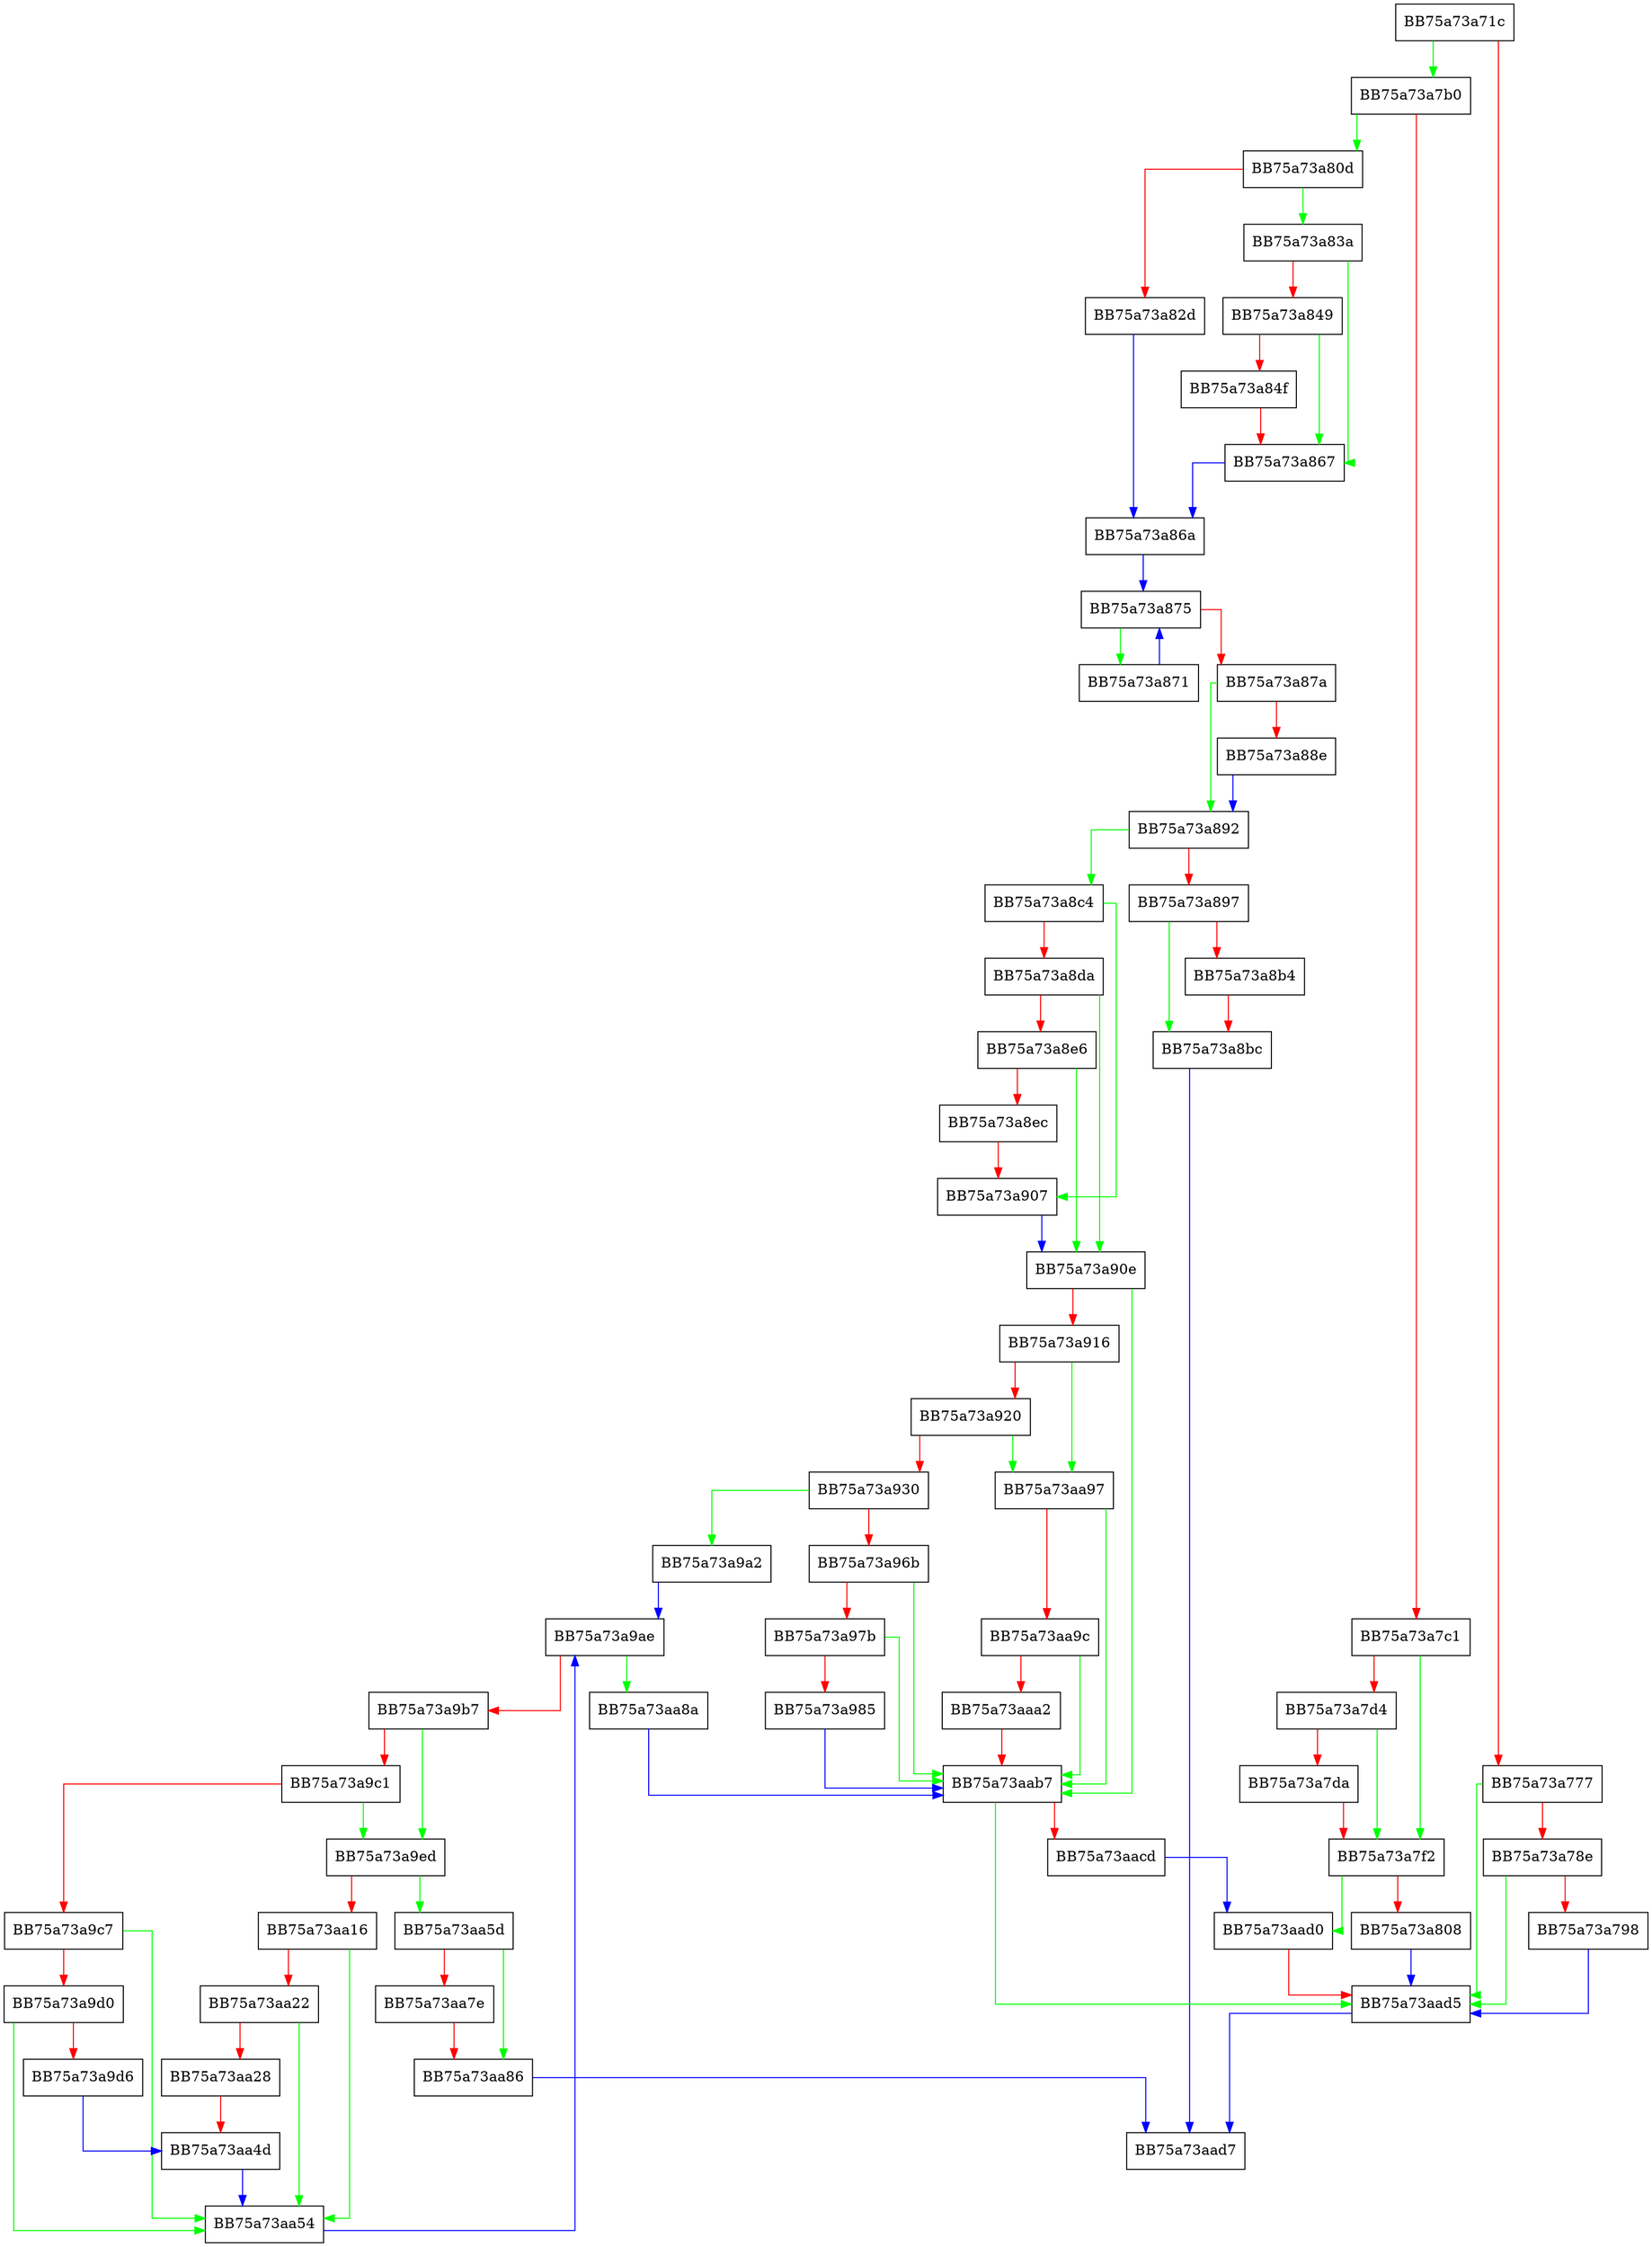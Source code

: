 digraph ResolveUrlToIp {
  node [shape="box"];
  graph [splines=ortho];
  BB75a73a71c -> BB75a73a7b0 [color="green"];
  BB75a73a71c -> BB75a73a777 [color="red"];
  BB75a73a777 -> BB75a73aad5 [color="green"];
  BB75a73a777 -> BB75a73a78e [color="red"];
  BB75a73a78e -> BB75a73aad5 [color="green"];
  BB75a73a78e -> BB75a73a798 [color="red"];
  BB75a73a798 -> BB75a73aad5 [color="blue"];
  BB75a73a7b0 -> BB75a73a80d [color="green"];
  BB75a73a7b0 -> BB75a73a7c1 [color="red"];
  BB75a73a7c1 -> BB75a73a7f2 [color="green"];
  BB75a73a7c1 -> BB75a73a7d4 [color="red"];
  BB75a73a7d4 -> BB75a73a7f2 [color="green"];
  BB75a73a7d4 -> BB75a73a7da [color="red"];
  BB75a73a7da -> BB75a73a7f2 [color="red"];
  BB75a73a7f2 -> BB75a73aad0 [color="green"];
  BB75a73a7f2 -> BB75a73a808 [color="red"];
  BB75a73a808 -> BB75a73aad5 [color="blue"];
  BB75a73a80d -> BB75a73a83a [color="green"];
  BB75a73a80d -> BB75a73a82d [color="red"];
  BB75a73a82d -> BB75a73a86a [color="blue"];
  BB75a73a83a -> BB75a73a867 [color="green"];
  BB75a73a83a -> BB75a73a849 [color="red"];
  BB75a73a849 -> BB75a73a867 [color="green"];
  BB75a73a849 -> BB75a73a84f [color="red"];
  BB75a73a84f -> BB75a73a867 [color="red"];
  BB75a73a867 -> BB75a73a86a [color="blue"];
  BB75a73a86a -> BB75a73a875 [color="blue"];
  BB75a73a871 -> BB75a73a875 [color="blue"];
  BB75a73a875 -> BB75a73a871 [color="green"];
  BB75a73a875 -> BB75a73a87a [color="red"];
  BB75a73a87a -> BB75a73a892 [color="green"];
  BB75a73a87a -> BB75a73a88e [color="red"];
  BB75a73a88e -> BB75a73a892 [color="blue"];
  BB75a73a892 -> BB75a73a8c4 [color="green"];
  BB75a73a892 -> BB75a73a897 [color="red"];
  BB75a73a897 -> BB75a73a8bc [color="green"];
  BB75a73a897 -> BB75a73a8b4 [color="red"];
  BB75a73a8b4 -> BB75a73a8bc [color="red"];
  BB75a73a8bc -> BB75a73aad7 [color="blue"];
  BB75a73a8c4 -> BB75a73a907 [color="green"];
  BB75a73a8c4 -> BB75a73a8da [color="red"];
  BB75a73a8da -> BB75a73a90e [color="green"];
  BB75a73a8da -> BB75a73a8e6 [color="red"];
  BB75a73a8e6 -> BB75a73a90e [color="green"];
  BB75a73a8e6 -> BB75a73a8ec [color="red"];
  BB75a73a8ec -> BB75a73a907 [color="red"];
  BB75a73a907 -> BB75a73a90e [color="blue"];
  BB75a73a90e -> BB75a73aab7 [color="green"];
  BB75a73a90e -> BB75a73a916 [color="red"];
  BB75a73a916 -> BB75a73aa97 [color="green"];
  BB75a73a916 -> BB75a73a920 [color="red"];
  BB75a73a920 -> BB75a73aa97 [color="green"];
  BB75a73a920 -> BB75a73a930 [color="red"];
  BB75a73a930 -> BB75a73a9a2 [color="green"];
  BB75a73a930 -> BB75a73a96b [color="red"];
  BB75a73a96b -> BB75a73aab7 [color="green"];
  BB75a73a96b -> BB75a73a97b [color="red"];
  BB75a73a97b -> BB75a73aab7 [color="green"];
  BB75a73a97b -> BB75a73a985 [color="red"];
  BB75a73a985 -> BB75a73aab7 [color="blue"];
  BB75a73a9a2 -> BB75a73a9ae [color="blue"];
  BB75a73a9ae -> BB75a73aa8a [color="green"];
  BB75a73a9ae -> BB75a73a9b7 [color="red"];
  BB75a73a9b7 -> BB75a73a9ed [color="green"];
  BB75a73a9b7 -> BB75a73a9c1 [color="red"];
  BB75a73a9c1 -> BB75a73a9ed [color="green"];
  BB75a73a9c1 -> BB75a73a9c7 [color="red"];
  BB75a73a9c7 -> BB75a73aa54 [color="green"];
  BB75a73a9c7 -> BB75a73a9d0 [color="red"];
  BB75a73a9d0 -> BB75a73aa54 [color="green"];
  BB75a73a9d0 -> BB75a73a9d6 [color="red"];
  BB75a73a9d6 -> BB75a73aa4d [color="blue"];
  BB75a73a9ed -> BB75a73aa5d [color="green"];
  BB75a73a9ed -> BB75a73aa16 [color="red"];
  BB75a73aa16 -> BB75a73aa54 [color="green"];
  BB75a73aa16 -> BB75a73aa22 [color="red"];
  BB75a73aa22 -> BB75a73aa54 [color="green"];
  BB75a73aa22 -> BB75a73aa28 [color="red"];
  BB75a73aa28 -> BB75a73aa4d [color="red"];
  BB75a73aa4d -> BB75a73aa54 [color="blue"];
  BB75a73aa54 -> BB75a73a9ae [color="blue"];
  BB75a73aa5d -> BB75a73aa86 [color="green"];
  BB75a73aa5d -> BB75a73aa7e [color="red"];
  BB75a73aa7e -> BB75a73aa86 [color="red"];
  BB75a73aa86 -> BB75a73aad7 [color="blue"];
  BB75a73aa8a -> BB75a73aab7 [color="blue"];
  BB75a73aa97 -> BB75a73aab7 [color="green"];
  BB75a73aa97 -> BB75a73aa9c [color="red"];
  BB75a73aa9c -> BB75a73aab7 [color="green"];
  BB75a73aa9c -> BB75a73aaa2 [color="red"];
  BB75a73aaa2 -> BB75a73aab7 [color="red"];
  BB75a73aab7 -> BB75a73aad5 [color="green"];
  BB75a73aab7 -> BB75a73aacd [color="red"];
  BB75a73aacd -> BB75a73aad0 [color="blue"];
  BB75a73aad0 -> BB75a73aad5 [color="red"];
  BB75a73aad5 -> BB75a73aad7 [color="blue"];
}